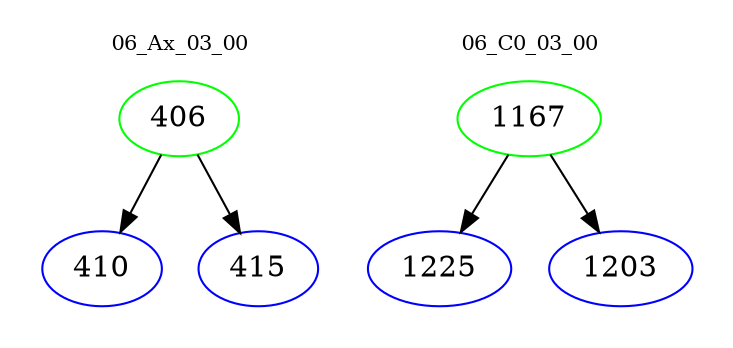 digraph{
subgraph cluster_0 {
color = white
label = "06_Ax_03_00";
fontsize=10;
T0_406 [label="406", color="green"]
T0_406 -> T0_410 [color="black"]
T0_410 [label="410", color="blue"]
T0_406 -> T0_415 [color="black"]
T0_415 [label="415", color="blue"]
}
subgraph cluster_1 {
color = white
label = "06_C0_03_00";
fontsize=10;
T1_1167 [label="1167", color="green"]
T1_1167 -> T1_1225 [color="black"]
T1_1225 [label="1225", color="blue"]
T1_1167 -> T1_1203 [color="black"]
T1_1203 [label="1203", color="blue"]
}
}
